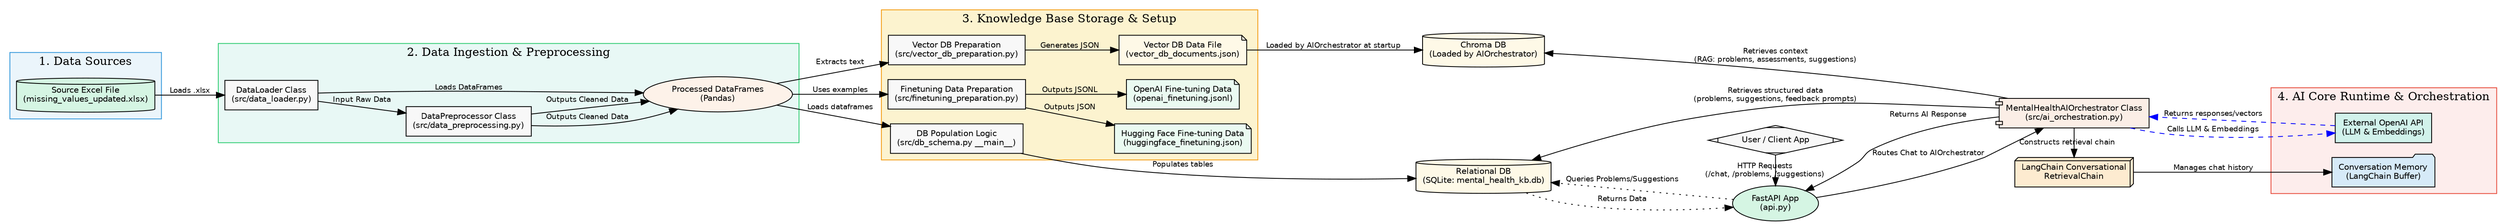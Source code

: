 digraph MentalHealthAI {
    rankdir=LR; // Layout from Left to Right
    node [shape=box, style=filled, fillcolor="#F8F8F8", fontname="Helvetica", fontsize=10];
    edge [fontname="Helvetica", fontsize=9];

    // 1. Data Sources
    subgraph cluster_data_sources {
        label = "1. Data Sources";
        color = "#3498DB";
        style = "filled";
        fillcolor = "#EBF5FB";

        Excel [label="Source Excel File\n(missing_values_updated.xlsx)", shape=cylinder, fillcolor="#D5F5E3"];
    }

    // 2. Data Ingestion & Preprocessing
    subgraph cluster_data_ingestion_prep {
        label = "2. Data Ingestion & Preprocessing";
        color = "#2ECC71";
        style = "filled";
        fillcolor = "#E8F8F5";

        DataLoader [label="DataLoader Class\n(src/data_loader.py)", shape=box];
        DataPreprocessor [label="DataPreprocessor Class\n(src/data_preprocessing.py)", shape=box];
        ProcessedDataFrames [label="Processed DataFrames\n(Pandas)", shape=oval, fillcolor="#FDF2E9"];

        // Edges within this cluster
        DataLoader -> ProcessedDataFrames [label="Loads DataFrames"];
        DataPreprocessor -> ProcessedDataFrames [label="Outputs Cleaned Data"];
    }

    // 3. Knowledge Base Storage & Setup (Offline/Setup Phase)
    subgraph cluster_kb_storage_setup {
        label = "3. Knowledge Base Storage & Setup";
        color = "#F39C12";
        style = "filled";
        fillcolor = "#FCF3CF";

        // Relational DB Setup
        DBPopulation [label="DB Population Logic\n(src/db_schema.py __main__)", shape=box];
        SQLiteDB [label="Relational DB\n(SQLite: mental_health_kb.db)", shape=cylinder, fillcolor="#FEF9E7"];

        // Vector DB Setup
        VectorDBPrep [label="Vector DB Preparation\n(src/vector_db_preparation.py)", shape=box];
        VectorDBFile [label="Vector DB Data File\n(vector_db_documents.json)", shape=note, fillcolor="#FEF9E7"];
        // Note: VectorDBLoad is part of AI Core Runtime and linked from there.

        // Finetuning Data Preparation
        FinetuningDataPrep [label="Finetuning Data Preparation\n(src/finetuning_preparation.py)", shape=box];
        OpenAIFT_Data [label="OpenAI Fine-tuning Data\n(openai_finetuning.jsonl)", shape=note, fillcolor="#EAFAF1"];
        HuggingFaceFT_Data [label="Hugging Face Fine-tuning Data\n(huggingface_finetuning.json)", shape=note, fillcolor="#EAFAF1"];

        // Edges for KB setup
        ProcessedDataFrames -> DBPopulation [label="Loads dataframes"];
        DBPopulation -> SQLiteDB [label="Populates tables"];

        ProcessedDataFrames -> VectorDBPrep [label="Extracts text"];
        VectorDBPrep -> VectorDBFile [label="Generates JSON"];

        ProcessedDataFrames -> FinetuningDataPrep [label="Uses examples"];
        FinetuningDataPrep -> OpenAIFT_Data [label="Outputs JSONL"];
        FinetuningDataPrep -> HuggingFaceFT_Data [label="Outputs JSON"];
    }

    // 4. AI Core Runtime & Orchestration (Online/Live Phase)
    subgraph cluster_ai_core_runtime {
        label = "4. AI Core Runtime & Orchestration";
        color = "#E74C3C";
        style = "filled";
        fillcolor = "#FDEDEC";

        AIOrchestrator [label="MentalHealthAIOrchestrator Class\n(src/ai_orchestration.py)", shape=component, fillcolor="#FBEEE6"];
        OpenAIService [label="External OpenAI API\n(LLM & Embeddings)", shape=cloud, fillcolor="#D1F2EB"];
        LangChainChain [label="LangChain Conversational\nRetrievalChain", shape=box3d, fillcolor="#FDEBD0"];
        Memory [label="Conversation Memory\n(LangChain Buffer)", shape=folder, fillcolor="#D6EAF8"];
        VectorDBLoad [label="Chroma DB\n(Loaded by AIOrchestrator)", shape=cylinder, fillcolor="#FEF9E7"]; // Moved here for clarity in runtime

        // Edges for AI core runtime
        AIOrchestrator -> OpenAIService [label="Calls LLM & Embeddings", style=dashed, color=blue];
        OpenAIService -> AIOrchestrator [label="Returns responses/vectors", style=dashed, color=blue];

        AIOrchestrator -> SQLiteDB [label="Retrieves structured data\n(problems, suggestions, feedback prompts)"];
        AIOrchestrator -> VectorDBLoad [label="Retrieves context\n(RAG: problems, assessments, suggestions)"];

        AIOrchestrator -> LangChainChain [label="Constructs retrieval chain"];
        LangChainChain -> Memory [label="Manages chat history"];
    }

    // 5. API Layer (FastAPI)
    subgraph cluster_api {
        label = "5. API Layer (FastAPI)";
        color = "#34495E";
        style = "filled";
        fillcolor = "#EBF5FB";

        APIEndpoints [label="FastAPI App\n(api.py)", shape=oval, fillcolor="#D5F5E3"];
        // All API endpoints (/chat, /problems, /suggestions) are conceptually grouped under APIEndpoints
    }

    // User Interface
    User [label="User / Client App", shape=Mdiamond, fillcolor="#F8F8F8"];

    // --- Main Data Flows (Connecting Clusters) ---

    // Initial Data Flow to Preprocessing
    Excel -> DataLoader [label="Loads .xlsx"];
    DataLoader -> DataPreprocessor [label="Input Raw Data"];

    // Preprocessed Data to Storage & Setup
    DataPreprocessor -> ProcessedDataFrames [label="Outputs Cleaned Data"];

    // Integration of Storage into Runtime
    VectorDBFile -> VectorDBLoad [label="Loaded by AIOrchestrator at startup"]; // This file is loaded into Chroma at runtime

    // API Interaction Flow
    User -> APIEndpoints [label="HTTP Requests\n(/chat, /problems, /suggestions)"];

    APIEndpoints -> AIOrchestrator [label="Routes Chat to AIOrchestrator"];
    AIOrchestrator -> APIEndpoints [label="Returns AI Response"];

    APIEndpoints -> SQLiteDB [label="Queries Problems/Suggestions", style=dotted]; // Dotted for direct API calls to DB
    SQLiteDB -> APIEndpoints [label="Returns Data", style=dotted];


    // --- Layout Ranks (for horizontal alignment) ---
    {rank=same; User; APIEndpoints;}
    {rank=same; AIOrchestrator; LangChainChain;}
    {rank=same; SQLiteDB; VectorDBLoad;}
}